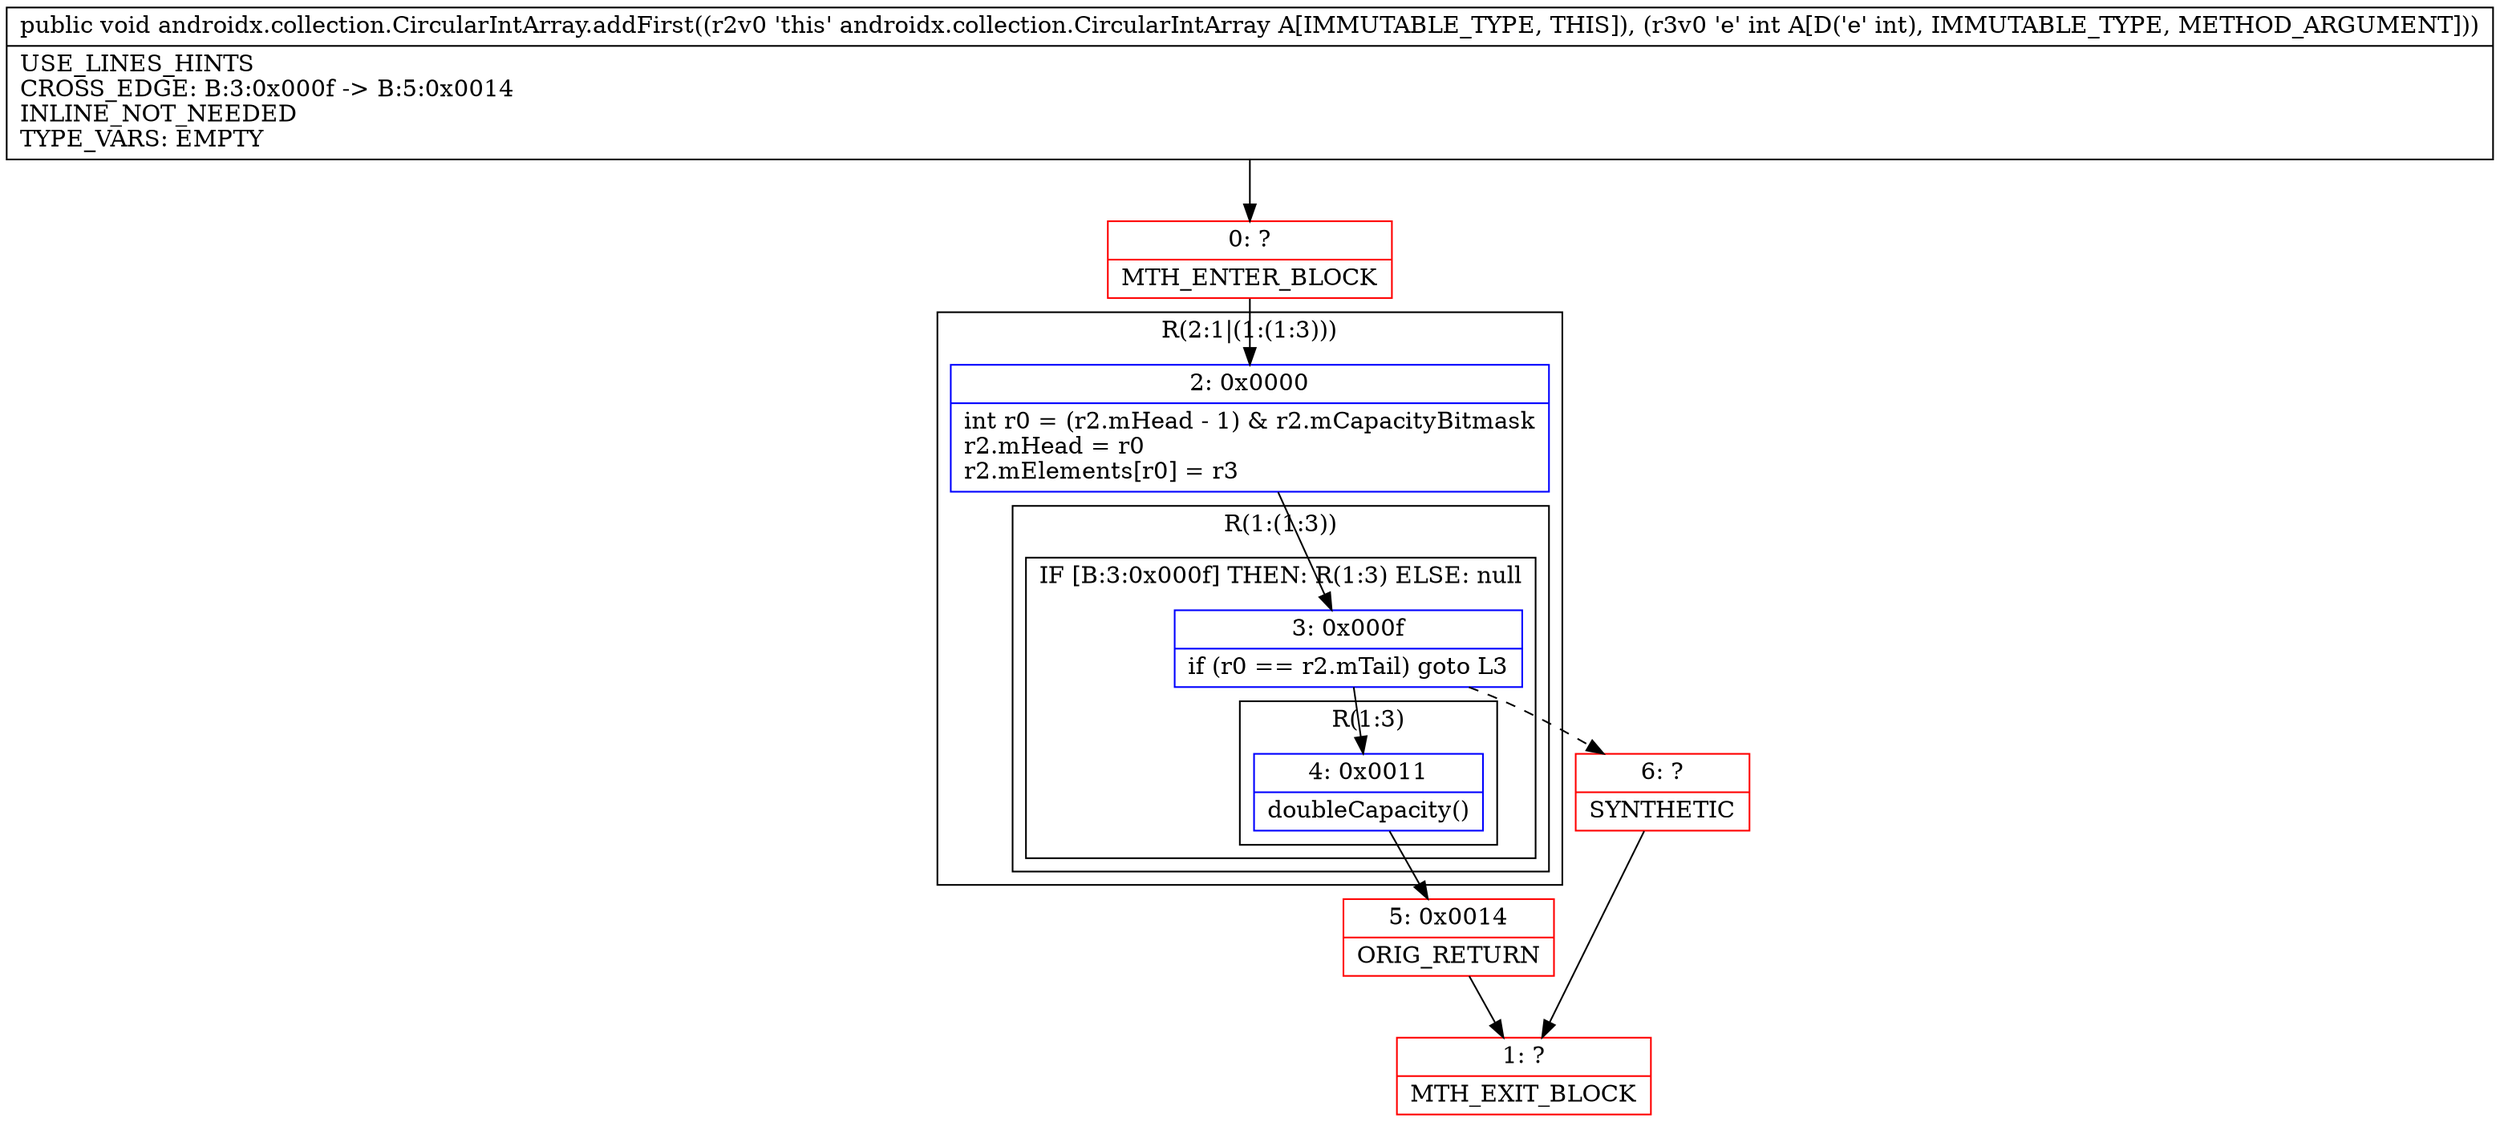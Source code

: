 digraph "CFG forandroidx.collection.CircularIntArray.addFirst(I)V" {
subgraph cluster_Region_1650552823 {
label = "R(2:1|(1:(1:3)))";
node [shape=record,color=blue];
Node_2 [shape=record,label="{2\:\ 0x0000|int r0 = (r2.mHead \- 1) & r2.mCapacityBitmask\lr2.mHead = r0\lr2.mElements[r0] = r3\l}"];
subgraph cluster_Region_100405935 {
label = "R(1:(1:3))";
node [shape=record,color=blue];
subgraph cluster_IfRegion_1703628654 {
label = "IF [B:3:0x000f] THEN: R(1:3) ELSE: null";
node [shape=record,color=blue];
Node_3 [shape=record,label="{3\:\ 0x000f|if (r0 == r2.mTail) goto L3\l}"];
subgraph cluster_Region_1369830731 {
label = "R(1:3)";
node [shape=record,color=blue];
Node_4 [shape=record,label="{4\:\ 0x0011|doubleCapacity()\l}"];
}
}
}
}
Node_0 [shape=record,color=red,label="{0\:\ ?|MTH_ENTER_BLOCK\l}"];
Node_5 [shape=record,color=red,label="{5\:\ 0x0014|ORIG_RETURN\l}"];
Node_1 [shape=record,color=red,label="{1\:\ ?|MTH_EXIT_BLOCK\l}"];
Node_6 [shape=record,color=red,label="{6\:\ ?|SYNTHETIC\l}"];
MethodNode[shape=record,label="{public void androidx.collection.CircularIntArray.addFirst((r2v0 'this' androidx.collection.CircularIntArray A[IMMUTABLE_TYPE, THIS]), (r3v0 'e' int A[D('e' int), IMMUTABLE_TYPE, METHOD_ARGUMENT]))  | USE_LINES_HINTS\lCROSS_EDGE: B:3:0x000f \-\> B:5:0x0014\lINLINE_NOT_NEEDED\lTYPE_VARS: EMPTY\l}"];
MethodNode -> Node_0;Node_2 -> Node_3;
Node_3 -> Node_4;
Node_3 -> Node_6[style=dashed];
Node_4 -> Node_5;
Node_0 -> Node_2;
Node_5 -> Node_1;
Node_6 -> Node_1;
}

